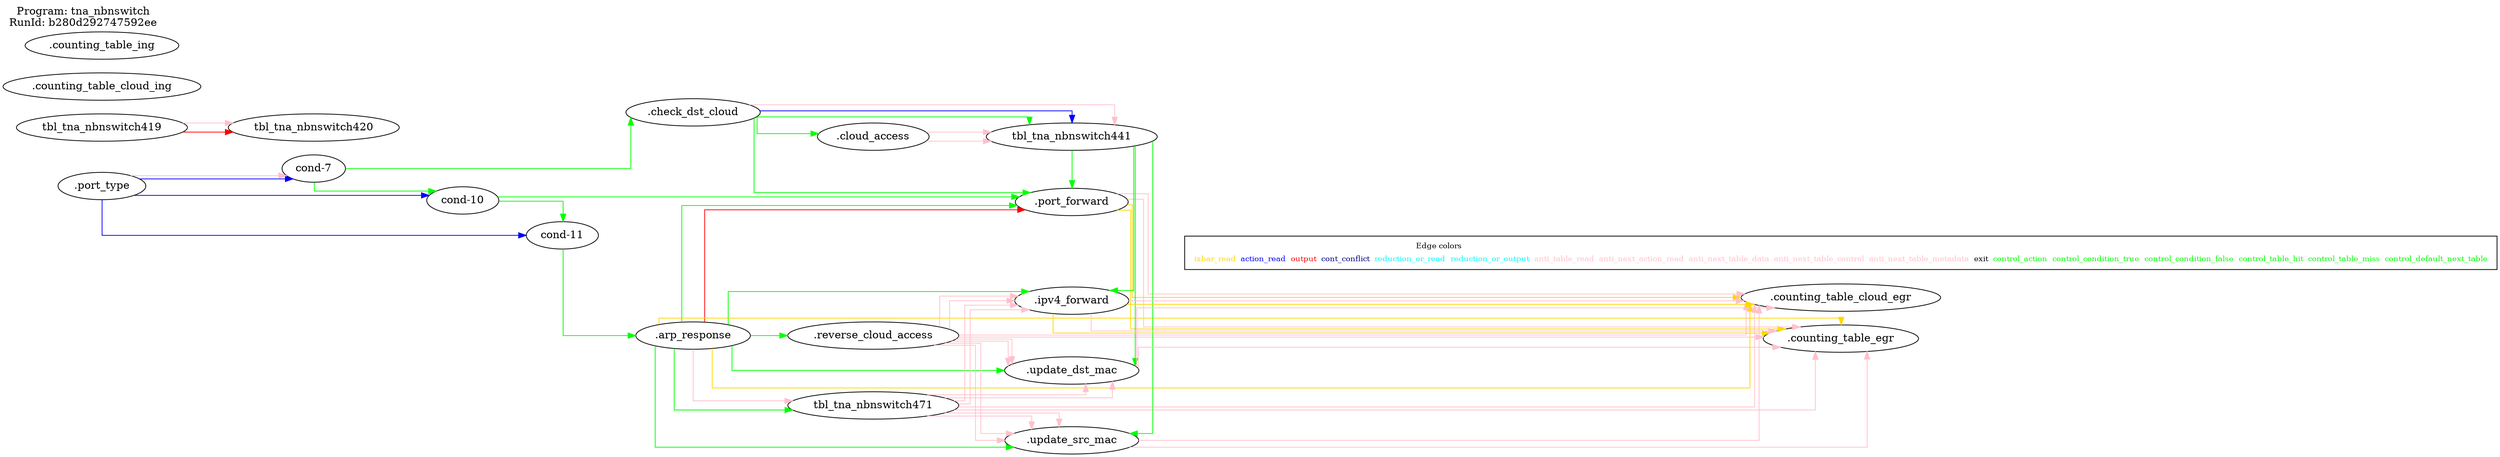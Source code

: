 digraph table_deps {
  splines=ortho; rankdir=LR;
  label="Program: tna_nbnswitch
RunId: b280d292747592ee
";
  labelloc=t; labeljust=l;
  { "cond-7"; ".check_dst_cloud"; ".cloud_access"; "cond-10"; "cond-11"; ".arp_response"; ".reverse_cloud_access"; "tbl_tna_nbnswitch471"; "tbl_tna_nbnswitch420"; }
  { rank = same; ".port_forward"; "tbl_tna_nbnswitch441"; ".ipv4_forward"; ".update_dst_mac"; ".update_src_mac"; }
  { rank = same; ".port_type"; "tbl_tna_nbnswitch419"; ".counting_table_cloud_ing"; ".counting_table_ing"; }
  { rank = same; ".counting_table_cloud_egr"; ".counting_table_egr"; }
   "cond-7" -> ".check_dst_cloud" [ label= "",color=green ];
   ".check_dst_cloud" -> ".port_forward" [ label= "",color=green ];
   ".check_dst_cloud" -> ".cloud_access" [ label= "",color=green ];
   ".check_dst_cloud" -> "tbl_tna_nbnswitch441" [ label= "",color=green ];
   "tbl_tna_nbnswitch441" -> ".port_forward" [ label= "",color=green ];
   "tbl_tna_nbnswitch441" -> ".ipv4_forward" [ label= "",color=green ];
   "tbl_tna_nbnswitch441" -> ".update_dst_mac" [ label= "",color=green ];
   "tbl_tna_nbnswitch441" -> ".update_src_mac" [ label= "",color=green ];
   "cond-7" -> "cond-10" [ label= "",color=green ];
   "cond-10" -> ".port_forward" [ label= "",color=green ];
   "cond-10" -> "cond-11" [ label= "",color=green ];
   "cond-11" -> ".arp_response" [ label= "",color=green ];
   ".arp_response" -> ".reverse_cloud_access" [ label= "",color=green ];
   ".arp_response" -> "tbl_tna_nbnswitch471" [ label= "",color=green ];
   ".arp_response" -> ".ipv4_forward" [ label= "",color=green ];
   ".arp_response" -> ".update_dst_mac" [ label= "",color=green ];
   ".arp_response" -> ".update_src_mac" [ label= "",color=green ];
   ".arp_response" -> ".port_forward" [ label= "",color=green ];
   ".cloud_access" -> "tbl_tna_nbnswitch441" [ label= "",color=pink ];
   ".reverse_cloud_access" -> ".ipv4_forward" [ label= "",color=pink ];
   ".reverse_cloud_access" -> ".update_dst_mac" [ label= "",color=pink ];
   ".reverse_cloud_access" -> ".update_src_mac" [ label= "",color=pink ];
   "tbl_tna_nbnswitch471" -> ".ipv4_forward" [ label= "",color=pink ];
   "tbl_tna_nbnswitch471" -> ".update_dst_mac" [ label= "",color=pink ];
   "tbl_tna_nbnswitch471" -> ".update_src_mac" [ label= "",color=pink ];
   "tbl_tna_nbnswitch419" -> "tbl_tna_nbnswitch420" [ label= "",color=red ];
   ".port_type" -> "cond-7" [ label= "",color=blue ];
   ".check_dst_cloud" -> "tbl_tna_nbnswitch441" [ label= "",color=blue ];
   ".check_dst_cloud" -> "tbl_tna_nbnswitch441" [ label= "",color=pink ];
   ".port_type" -> "cond-10" [ label= "",color=blue ];
   ".port_type" -> "cond-11" [ label= "",color=blue ];
   ".arp_response" -> "tbl_tna_nbnswitch471" [ label= "",color=pink ];
   ".arp_response" -> ".port_forward" [ label= "",color=red ];
   ".ipv4_forward" -> ".counting_table_cloud_egr" [ label= "",color=gold ];
   ".port_forward" -> ".counting_table_cloud_egr" [ label= "",color=gold ];
   ".arp_response" -> ".counting_table_cloud_egr" [ label= "",color=gold ];
   ".ipv4_forward" -> ".counting_table_egr" [ label= "",color=gold ];
   ".port_forward" -> ".counting_table_egr" [ label= "",color=gold ];
   ".arp_response" -> ".counting_table_egr" [ label= "",color=gold ];
   ".ipv4_forward" -> ".counting_table_cloud_egr" [ label= "",color=pink ];
   ".ipv4_forward" -> ".counting_table_egr" [ label= "",color=pink ];
   ".port_forward" -> ".counting_table_cloud_egr" [ label= "",color=pink ];
   ".port_forward" -> ".counting_table_egr" [ label= "",color=pink ];
   "tbl_tna_nbnswitch471" -> ".ipv4_forward" [ label= "",color=pink ];
   "tbl_tna_nbnswitch471" -> ".update_dst_mac" [ label= "",color=pink ];
   "tbl_tna_nbnswitch471" -> ".update_src_mac" [ label= "",color=pink ];
   ".cloud_access" -> "tbl_tna_nbnswitch441" [ label= "",color=pink ];
   ".reverse_cloud_access" -> ".counting_table_cloud_egr" [ label= "",color=pink ];
   "tbl_tna_nbnswitch471" -> ".counting_table_cloud_egr" [ label= "",color=pink ];
   ".update_dst_mac" -> ".counting_table_cloud_egr" [ label= "",color=pink ];
   ".update_src_mac" -> ".counting_table_cloud_egr" [ label= "",color=pink ];
   ".reverse_cloud_access" -> ".counting_table_egr" [ label= "",color=pink ];
   "tbl_tna_nbnswitch471" -> ".counting_table_egr" [ label= "",color=pink ];
   ".update_dst_mac" -> ".counting_table_egr" [ label= "",color=pink ];
   ".update_src_mac" -> ".counting_table_egr" [ label= "",color=pink ];
   ".reverse_cloud_access" -> ".ipv4_forward" [ label= "",color=pink ];
   ".reverse_cloud_access" -> ".update_dst_mac" [ label= "",color=pink ];
   ".reverse_cloud_access" -> ".update_src_mac" [ label= "",color=pink ];
   ".port_type" -> "cond-7" [ label= "",color=pink ];
   "tbl_tna_nbnswitch419" -> "tbl_tna_nbnswitch420" [ label= "",color=pink ];
  { rank=max;
    subgraph cluster_legend { node [ shape=record; fontsize=10];
      empty [label=<<table border="0" cellborder="0"><tr><td colspan="8">Edge colors</td></tr><tr><td><font color="gold">ixbar_read</font></td><td><font color="blue">action_read</font></td><td><font color="red">output</font></td><td><font color="navy">cont_conflict</font></td><td><font color="cyan">reduction_or_read</font></td><td><font color="cyan">reduction_or_output</font></td><td><font color="pink">anti_table_read</font></td><td><font color="pink">anti_next_action_read</font></td><td><font color="pink">anti_next_table_data</font></td><td><font color="pink">anti_next_table_control</font></td><td><font color="pink">anti_next_table_metadata</font></td><td><font color="black">exit</font></td><td><font color="green">control_action</font></td><td><font color="green">control_condition_true</font></td><td><font color="green">control_condition_false</font></td><td><font color="green">control_table_hit</font></td><td><font color="green">control_table_miss</font></td><td><font color="green">control_default_next_table</font></td></tr></table>>;]
    }
  }
}
